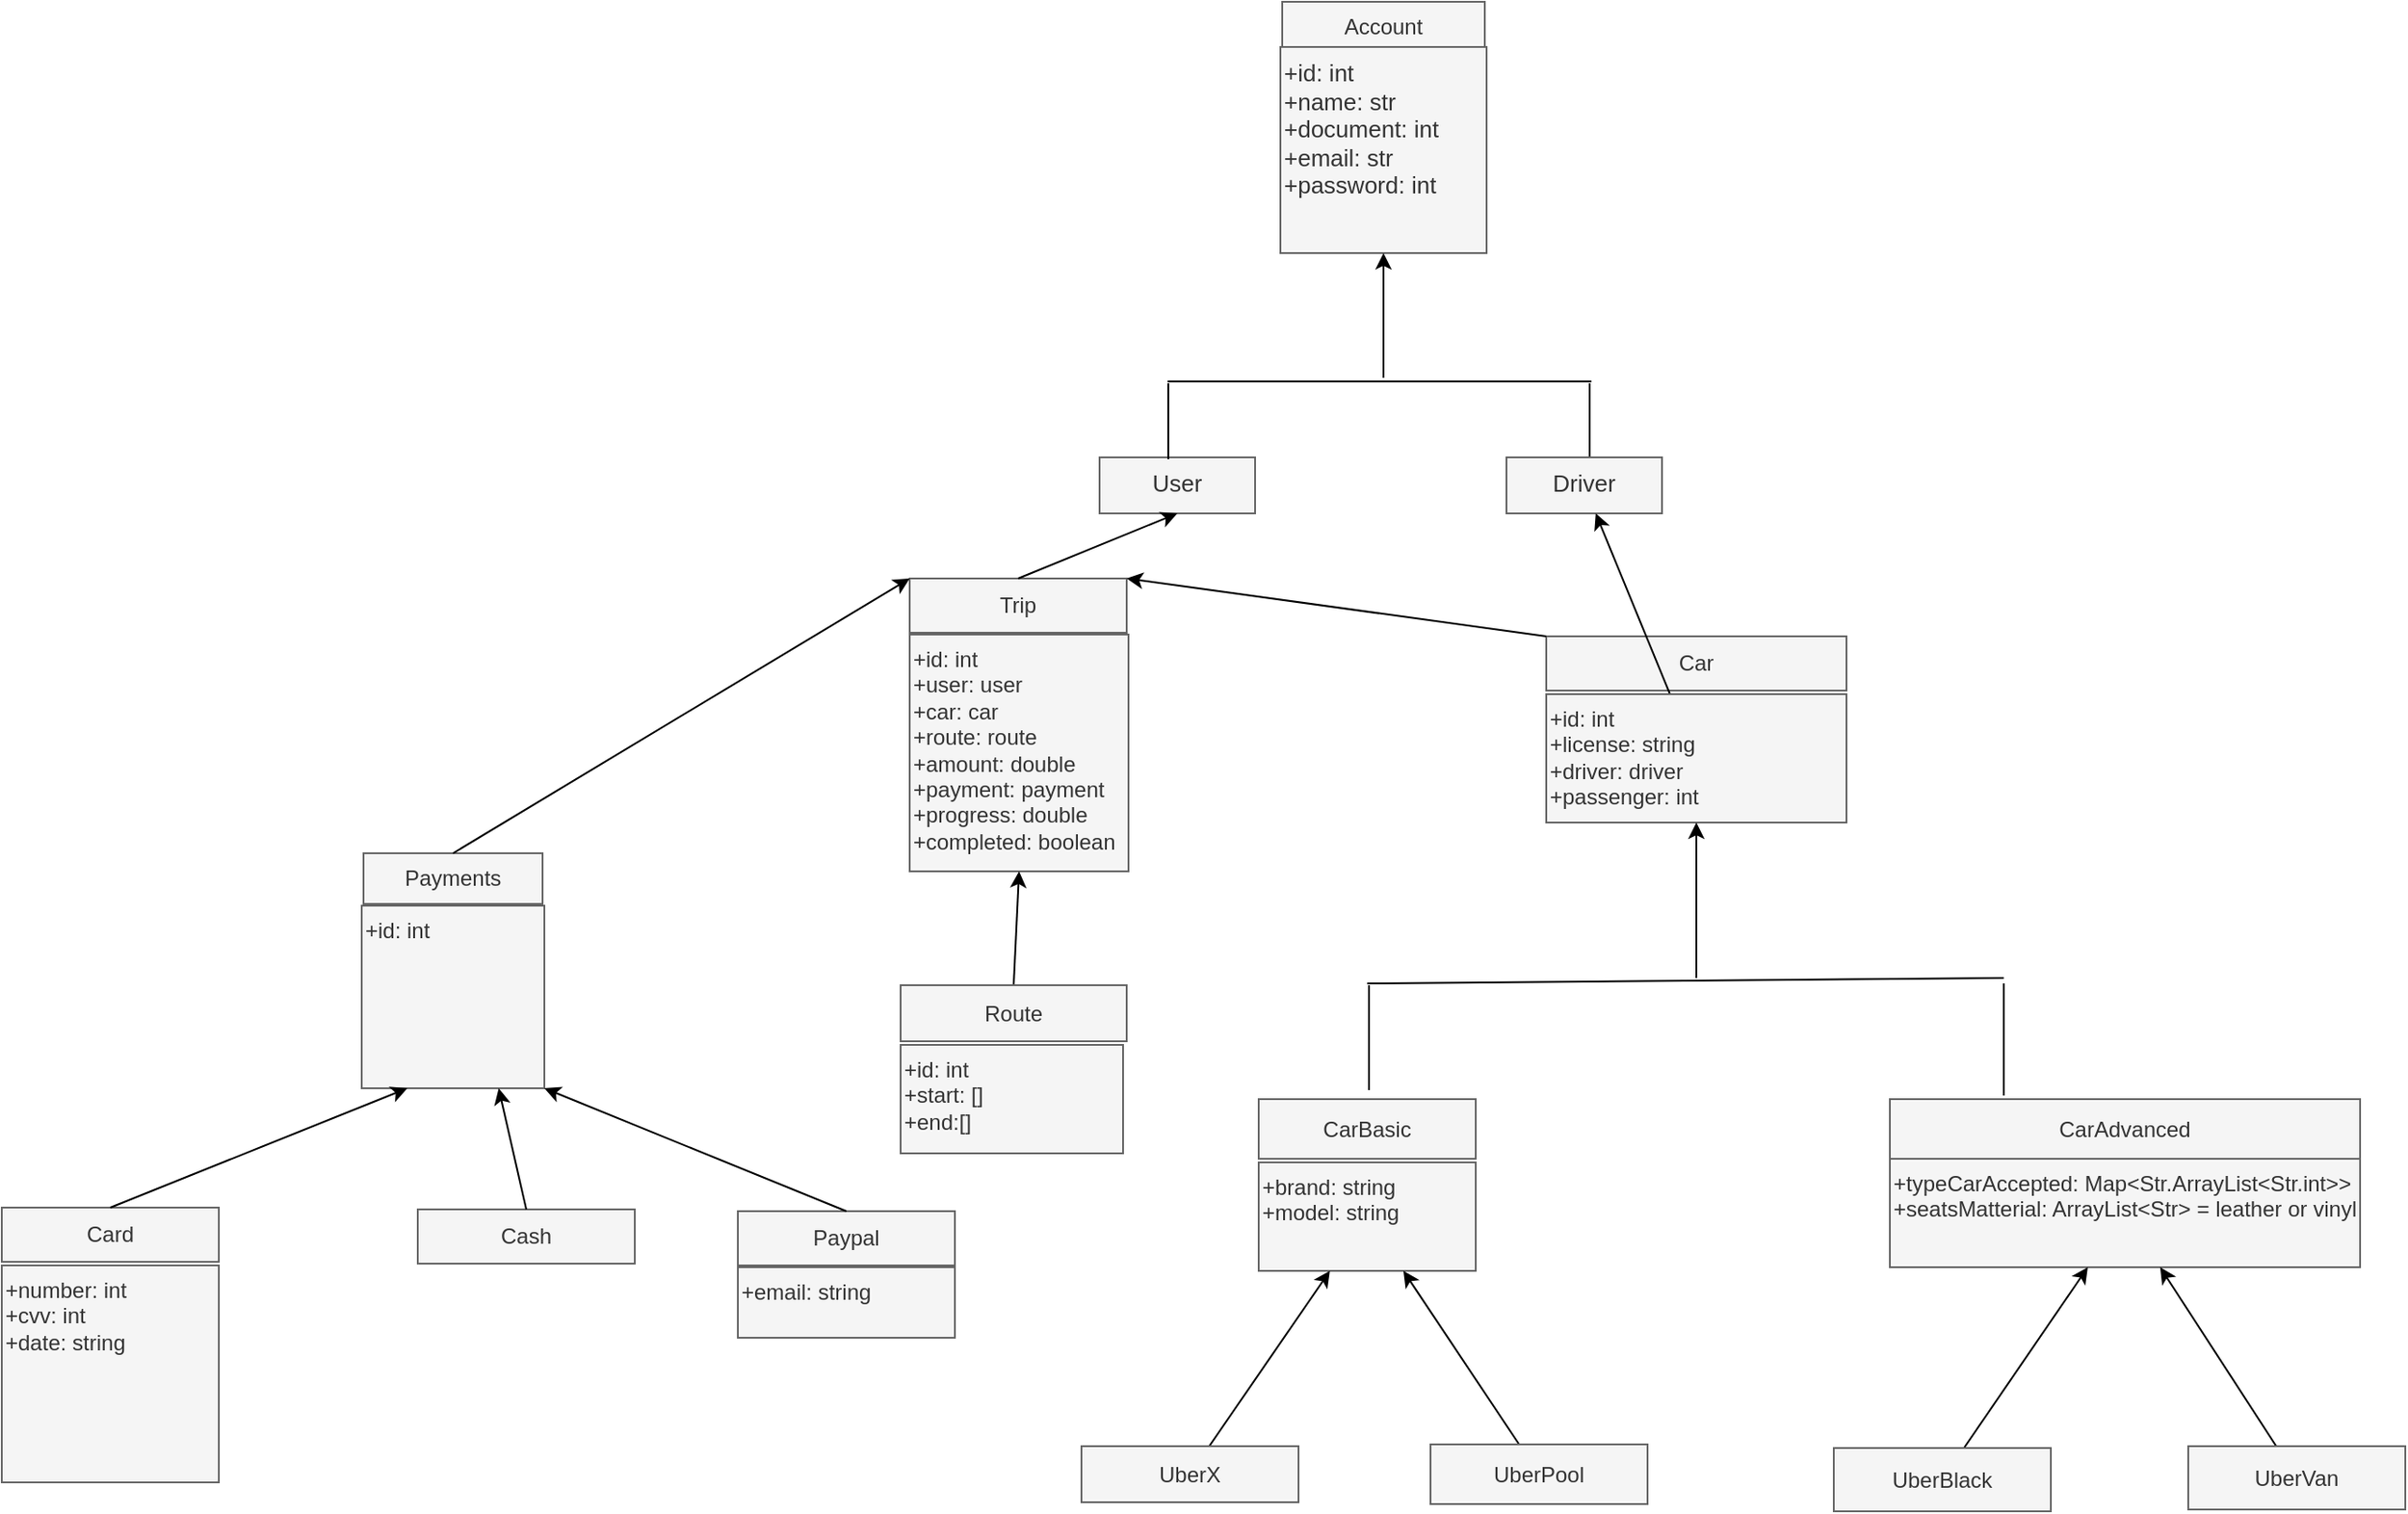 <mxfile>
    <diagram id="QJ4-P1B2chKyIl8-WV2o" name="Page-1">
        <mxGraphModel dx="3840" dy="883" grid="1" gridSize="1" guides="1" tooltips="1" connect="1" arrows="1" fold="1" page="1" pageScale="1" pageWidth="850" pageHeight="1100" background="none" math="0" shadow="0">
            <root>
                <mxCell id="0"/>
                <mxCell id="1" parent="0"/>
                <mxCell id="2" value="Account" style="rounded=0;whiteSpace=wrap;html=1;fillColor=#f5f5f5;strokeColor=#666666;fontColor=#333333;verticalAlign=top;" parent="1" vertex="1">
                    <mxGeometry x="-710" y="33" width="112" height="26" as="geometry"/>
                </mxCell>
                <mxCell id="5" value="&lt;div style=&quot;font-size: 13px;&quot;&gt;&lt;span style=&quot;background-color: initial; font-size: 13px;&quot;&gt;+id: int&lt;/span&gt;&lt;/div&gt;+name: str&lt;br style=&quot;font-size: 13px;&quot;&gt;+document: int&lt;br style=&quot;font-size: 13px;&quot;&gt;&lt;div style=&quot;font-size: 13px;&quot;&gt;&lt;span style=&quot;background-color: initial; font-size: 13px;&quot;&gt;+email: str&lt;/span&gt;&lt;/div&gt;+password: int" style="whiteSpace=wrap;html=1;aspect=fixed;fontSize=13;align=left;fillColor=#f5f5f5;fontColor=#333333;strokeColor=#666666;horizontal=1;labelPosition=center;verticalLabelPosition=middle;verticalAlign=top;textDirection=ltr;" parent="1" vertex="1">
                    <mxGeometry x="-711" y="58" width="114" height="114" as="geometry"/>
                </mxCell>
                <mxCell id="6" value="" style="endArrow=classic;html=1;fontSize=13;entryX=0.5;entryY=1;entryDx=0;entryDy=0;" parent="1" target="5" edge="1">
                    <mxGeometry width="50" height="50" relative="1" as="geometry">
                        <mxPoint x="-654" y="241" as="sourcePoint"/>
                        <mxPoint x="-444" y="141" as="targetPoint"/>
                    </mxGeometry>
                </mxCell>
                <mxCell id="8" value="" style="endArrow=none;html=1;fontSize=13;" parent="1" edge="1">
                    <mxGeometry width="50" height="50" relative="1" as="geometry">
                        <mxPoint x="-575" y="243" as="sourcePoint"/>
                        <mxPoint x="-539" y="243" as="targetPoint"/>
                        <Array as="points">
                            <mxPoint x="-778" y="243"/>
                        </Array>
                    </mxGeometry>
                </mxCell>
                <mxCell id="9" value="" style="endArrow=none;html=1;fontSize=13;" parent="1" edge="1">
                    <mxGeometry width="50" height="50" relative="1" as="geometry">
                        <mxPoint x="-540" y="244" as="sourcePoint"/>
                        <mxPoint x="-540" y="286" as="targetPoint"/>
                        <Array as="points">
                            <mxPoint x="-540" y="266"/>
                        </Array>
                    </mxGeometry>
                </mxCell>
                <mxCell id="10" value="User" style="rounded=0;whiteSpace=wrap;html=1;fontSize=13;fillColor=#f5f5f5;fontColor=#333333;strokeColor=#666666;verticalAlign=top;align=center;" parent="1" vertex="1">
                    <mxGeometry x="-811" y="285" width="86" height="31" as="geometry"/>
                </mxCell>
                <mxCell id="11" value="Driver" style="rounded=0;whiteSpace=wrap;html=1;fontSize=13;fillColor=#f5f5f5;fontColor=#333333;strokeColor=#666666;verticalAlign=top;align=center;" parent="1" vertex="1">
                    <mxGeometry x="-586" y="285" width="86" height="31" as="geometry"/>
                </mxCell>
                <mxCell id="12" value="" style="endArrow=none;html=1;fontSize=13;" parent="1" edge="1">
                    <mxGeometry width="50" height="50" relative="1" as="geometry">
                        <mxPoint x="-773" y="244" as="sourcePoint"/>
                        <mxPoint x="-773" y="286" as="targetPoint"/>
                        <Array as="points"/>
                    </mxGeometry>
                </mxCell>
                <mxCell id="13" value="+id: int" style="whiteSpace=wrap;html=1;aspect=fixed;fillColor=#f5f5f5;fontColor=#333333;strokeColor=#666666;align=left;verticalAlign=top;" vertex="1" parent="1">
                    <mxGeometry x="-1219" y="533" width="101" height="101" as="geometry"/>
                </mxCell>
                <mxCell id="14" value="Payments" style="rounded=0;whiteSpace=wrap;html=1;fillColor=#f5f5f5;fontColor=#333333;strokeColor=#666666;" vertex="1" parent="1">
                    <mxGeometry x="-1218" y="504" width="99" height="28" as="geometry"/>
                </mxCell>
                <mxCell id="15" value="Card" style="rounded=0;whiteSpace=wrap;html=1;fillColor=#f5f5f5;fontColor=#333333;strokeColor=#666666;" vertex="1" parent="1">
                    <mxGeometry x="-1418" y="700" width="120" height="30" as="geometry"/>
                </mxCell>
                <mxCell id="16" value="+number: int&lt;br&gt;+cvv: int&lt;br&gt;+date: string" style="whiteSpace=wrap;html=1;aspect=fixed;fillColor=#f5f5f5;fontColor=#333333;strokeColor=#666666;align=left;verticalAlign=top;" vertex="1" parent="1">
                    <mxGeometry x="-1418" y="732" width="120" height="120" as="geometry"/>
                </mxCell>
                <mxCell id="18" value="Paypal" style="rounded=0;whiteSpace=wrap;html=1;fillColor=#f5f5f5;fontColor=#333333;strokeColor=#666666;" vertex="1" parent="1">
                    <mxGeometry x="-1011" y="702" width="120" height="30" as="geometry"/>
                </mxCell>
                <mxCell id="19" value="Cash" style="rounded=0;whiteSpace=wrap;html=1;fillColor=#f5f5f5;fontColor=#333333;strokeColor=#666666;" vertex="1" parent="1">
                    <mxGeometry x="-1188" y="701" width="120" height="30" as="geometry"/>
                </mxCell>
                <mxCell id="22" value="" style="endArrow=classic;html=1;entryX=1;entryY=1;entryDx=0;entryDy=0;exitX=0.5;exitY=0;exitDx=0;exitDy=0;" edge="1" parent="1" source="18" target="13">
                    <mxGeometry width="50" height="50" relative="1" as="geometry">
                        <mxPoint x="-255" y="185" as="sourcePoint"/>
                        <mxPoint x="-205" y="135" as="targetPoint"/>
                    </mxGeometry>
                </mxCell>
                <mxCell id="23" value="" style="endArrow=classic;html=1;entryX=0.75;entryY=1;entryDx=0;entryDy=0;exitX=0.5;exitY=0;exitDx=0;exitDy=0;" edge="1" parent="1" source="19" target="13">
                    <mxGeometry width="50" height="50" relative="1" as="geometry">
                        <mxPoint x="-141" y="193" as="sourcePoint"/>
                        <mxPoint x="-91" y="143" as="targetPoint"/>
                    </mxGeometry>
                </mxCell>
                <mxCell id="25" value="" style="endArrow=classic;html=1;entryX=0.25;entryY=1;entryDx=0;entryDy=0;exitX=0.5;exitY=0;exitDx=0;exitDy=0;" edge="1" parent="1" source="15" target="13">
                    <mxGeometry width="50" height="50" relative="1" as="geometry">
                        <mxPoint x="-427" y="194" as="sourcePoint"/>
                        <mxPoint x="-462" y="151" as="targetPoint"/>
                    </mxGeometry>
                </mxCell>
                <mxCell id="26" value="Car" style="rounded=0;whiteSpace=wrap;html=1;fillColor=#f5f5f5;fontColor=#333333;strokeColor=#666666;" vertex="1" parent="1">
                    <mxGeometry x="-564" y="384" width="166" height="30" as="geometry"/>
                </mxCell>
                <mxCell id="64" value="" style="edgeStyle=none;html=1;" edge="1" parent="1" source="27" target="11">
                    <mxGeometry relative="1" as="geometry"/>
                </mxCell>
                <mxCell id="27" value="+id: int&lt;br&gt;+license: string&lt;br&gt;+driver: driver&lt;br&gt;+passenger: int" style="rounded=0;whiteSpace=wrap;html=1;fillColor=#f5f5f5;fontColor=#333333;strokeColor=#666666;align=left;verticalAlign=top;" vertex="1" parent="1">
                    <mxGeometry x="-564" y="416" width="166" height="71" as="geometry"/>
                </mxCell>
                <mxCell id="28" value="&lt;div style=&quot;&quot;&gt;&lt;span style=&quot;background-color: initial;&quot;&gt;+email: string&lt;/span&gt;&lt;/div&gt;" style="rounded=0;whiteSpace=wrap;html=1;fillColor=#f5f5f5;fontColor=#333333;strokeColor=#666666;align=left;verticalAlign=top;" vertex="1" parent="1">
                    <mxGeometry x="-1011" y="733" width="120" height="39" as="geometry"/>
                </mxCell>
                <mxCell id="29" value="" style="endArrow=classic;html=1;entryX=0.5;entryY=1;entryDx=0;entryDy=0;" edge="1" parent="1" target="27">
                    <mxGeometry width="50" height="50" relative="1" as="geometry">
                        <mxPoint x="-481" y="573" as="sourcePoint"/>
                        <mxPoint x="-440" y="523" as="targetPoint"/>
                    </mxGeometry>
                </mxCell>
                <mxCell id="30" value="" style="endArrow=none;html=1;" edge="1" parent="1">
                    <mxGeometry width="50" height="50" relative="1" as="geometry">
                        <mxPoint x="-663" y="576" as="sourcePoint"/>
                        <mxPoint x="-311" y="573" as="targetPoint"/>
                    </mxGeometry>
                </mxCell>
                <mxCell id="31" value="" style="endArrow=none;html=1;" edge="1" parent="1">
                    <mxGeometry width="50" height="50" relative="1" as="geometry">
                        <mxPoint x="-662" y="635" as="sourcePoint"/>
                        <mxPoint x="-662" y="577" as="targetPoint"/>
                    </mxGeometry>
                </mxCell>
                <mxCell id="32" value="" style="endArrow=none;html=1;" edge="1" parent="1">
                    <mxGeometry width="50" height="50" relative="1" as="geometry">
                        <mxPoint x="-311" y="638" as="sourcePoint"/>
                        <mxPoint x="-311" y="576" as="targetPoint"/>
                    </mxGeometry>
                </mxCell>
                <mxCell id="33" value="CarBasic" style="rounded=0;whiteSpace=wrap;html=1;fillColor=#f5f5f5;fontColor=#333333;strokeColor=#666666;" vertex="1" parent="1">
                    <mxGeometry x="-723" y="640" width="120" height="33" as="geometry"/>
                </mxCell>
                <mxCell id="34" value="CarAdvanced" style="rounded=0;whiteSpace=wrap;html=1;fillColor=#f5f5f5;fontColor=#333333;strokeColor=#666666;" vertex="1" parent="1">
                    <mxGeometry x="-374" y="640" width="260" height="33" as="geometry"/>
                </mxCell>
                <mxCell id="35" value="+brand: string&lt;br&gt;&lt;div style=&quot;&quot;&gt;&lt;span style=&quot;background-color: initial;&quot;&gt;+model: string&lt;/span&gt;&lt;/div&gt;" style="rounded=0;whiteSpace=wrap;html=1;fillColor=#f5f5f5;fontColor=#333333;strokeColor=#666666;verticalAlign=top;align=left;" vertex="1" parent="1">
                    <mxGeometry x="-723" y="675" width="120" height="60" as="geometry"/>
                </mxCell>
                <mxCell id="36" value="+typeCarAccepted: Map&amp;lt;Str.ArrayList&amp;lt;Str.int&amp;gt;&amp;gt;&lt;br&gt;+seatsMatterial: ArrayList&amp;lt;Str&amp;gt; = leather or vinyl" style="rounded=0;whiteSpace=wrap;html=1;fillColor=#f5f5f5;fontColor=#333333;strokeColor=#666666;align=left;verticalAlign=top;" vertex="1" parent="1">
                    <mxGeometry x="-374" y="673" width="260" height="60" as="geometry"/>
                </mxCell>
                <mxCell id="54" value="" style="edgeStyle=none;html=1;" edge="1" parent="1" source="41" target="35">
                    <mxGeometry relative="1" as="geometry"/>
                </mxCell>
                <mxCell id="41" value="UberX" style="rounded=0;whiteSpace=wrap;html=1;align=center;fillColor=#f5f5f5;fontColor=#333333;strokeColor=#666666;" vertex="1" parent="1">
                    <mxGeometry x="-821" y="832" width="120" height="31" as="geometry"/>
                </mxCell>
                <mxCell id="53" value="" style="edgeStyle=none;html=1;" edge="1" parent="1" source="42" target="35">
                    <mxGeometry relative="1" as="geometry"/>
                </mxCell>
                <mxCell id="42" value="UberPool" style="rounded=0;whiteSpace=wrap;html=1;fillColor=#f5f5f5;fontColor=#333333;strokeColor=#666666;" vertex="1" parent="1">
                    <mxGeometry x="-628" y="831" width="120" height="33" as="geometry"/>
                </mxCell>
                <mxCell id="56" value="" style="edgeStyle=none;html=1;" edge="1" parent="1" source="43" target="36">
                    <mxGeometry relative="1" as="geometry"/>
                </mxCell>
                <mxCell id="43" value="UberBlack" style="rounded=0;whiteSpace=wrap;html=1;fillColor=#f5f5f5;fontColor=#333333;strokeColor=#666666;" vertex="1" parent="1">
                    <mxGeometry x="-405" y="833" width="120" height="35" as="geometry"/>
                </mxCell>
                <mxCell id="55" value="" style="edgeStyle=none;html=1;" edge="1" parent="1" source="44" target="36">
                    <mxGeometry relative="1" as="geometry"/>
                </mxCell>
                <mxCell id="44" value="UberVan" style="rounded=0;whiteSpace=wrap;html=1;fillColor=#f5f5f5;fontColor=#333333;strokeColor=#666666;" vertex="1" parent="1">
                    <mxGeometry x="-209" y="832" width="120" height="35" as="geometry"/>
                </mxCell>
                <mxCell id="65" value="Trip" style="rounded=0;whiteSpace=wrap;html=1;fillColor=#f5f5f5;fontColor=#333333;strokeColor=#666666;" vertex="1" parent="1">
                    <mxGeometry x="-916" y="352" width="120" height="30" as="geometry"/>
                </mxCell>
                <mxCell id="66" value="+id: int&lt;br&gt;+user: user&lt;br&gt;+car: car&lt;br&gt;+route: route&lt;br&gt;+amount: double&lt;br&gt;+payment: payment&lt;br&gt;+progress: double&lt;br&gt;+completed: boolean" style="rounded=0;whiteSpace=wrap;html=1;fillColor=#f5f5f5;fontColor=#333333;strokeColor=#666666;align=left;verticalAlign=top;" vertex="1" parent="1">
                    <mxGeometry x="-916" y="383" width="121" height="131" as="geometry"/>
                </mxCell>
                <mxCell id="74" style="edgeStyle=none;html=1;exitX=0.5;exitY=0;exitDx=0;exitDy=0;entryX=0.5;entryY=1;entryDx=0;entryDy=0;" edge="1" parent="1" source="69" target="66">
                    <mxGeometry relative="1" as="geometry"/>
                </mxCell>
                <mxCell id="69" value="Route" style="rounded=0;whiteSpace=wrap;html=1;fillColor=#f5f5f5;fontColor=#333333;strokeColor=#666666;" vertex="1" parent="1">
                    <mxGeometry x="-921" y="577" width="125" height="31" as="geometry"/>
                </mxCell>
                <mxCell id="70" value="+id: int&lt;br&gt;+start: []&lt;br&gt;&lt;div style=&quot;&quot;&gt;&lt;span style=&quot;background-color: initial;&quot;&gt;+end:[]&lt;/span&gt;&lt;/div&gt;" style="rounded=0;whiteSpace=wrap;html=1;fillColor=#f5f5f5;fontColor=#333333;strokeColor=#666666;align=left;verticalAlign=top;" vertex="1" parent="1">
                    <mxGeometry x="-921" y="610" width="123" height="60" as="geometry"/>
                </mxCell>
                <mxCell id="71" value="" style="endArrow=classic;html=1;exitX=0;exitY=0;exitDx=0;exitDy=0;entryX=1;entryY=0;entryDx=0;entryDy=0;" edge="1" parent="1" source="26" target="65">
                    <mxGeometry width="50" height="50" relative="1" as="geometry">
                        <mxPoint x="-809" y="517" as="sourcePoint"/>
                        <mxPoint x="-759" y="467" as="targetPoint"/>
                        <Array as="points"/>
                    </mxGeometry>
                </mxCell>
                <mxCell id="72" value="" style="endArrow=classic;html=1;entryX=0;entryY=0;entryDx=0;entryDy=0;exitX=0.5;exitY=0;exitDx=0;exitDy=0;" edge="1" parent="1" source="14" target="65">
                    <mxGeometry width="50" height="50" relative="1" as="geometry">
                        <mxPoint x="-1074" y="463" as="sourcePoint"/>
                        <mxPoint x="-1024" y="413" as="targetPoint"/>
                    </mxGeometry>
                </mxCell>
                <mxCell id="73" value="" style="endArrow=classic;html=1;entryX=0.5;entryY=1;entryDx=0;entryDy=0;exitX=0.5;exitY=0;exitDx=0;exitDy=0;" edge="1" parent="1" source="65" target="10">
                    <mxGeometry width="50" height="50" relative="1" as="geometry">
                        <mxPoint x="-907" y="349" as="sourcePoint"/>
                        <mxPoint x="-857" y="299" as="targetPoint"/>
                    </mxGeometry>
                </mxCell>
            </root>
        </mxGraphModel>
    </diagram>
</mxfile>